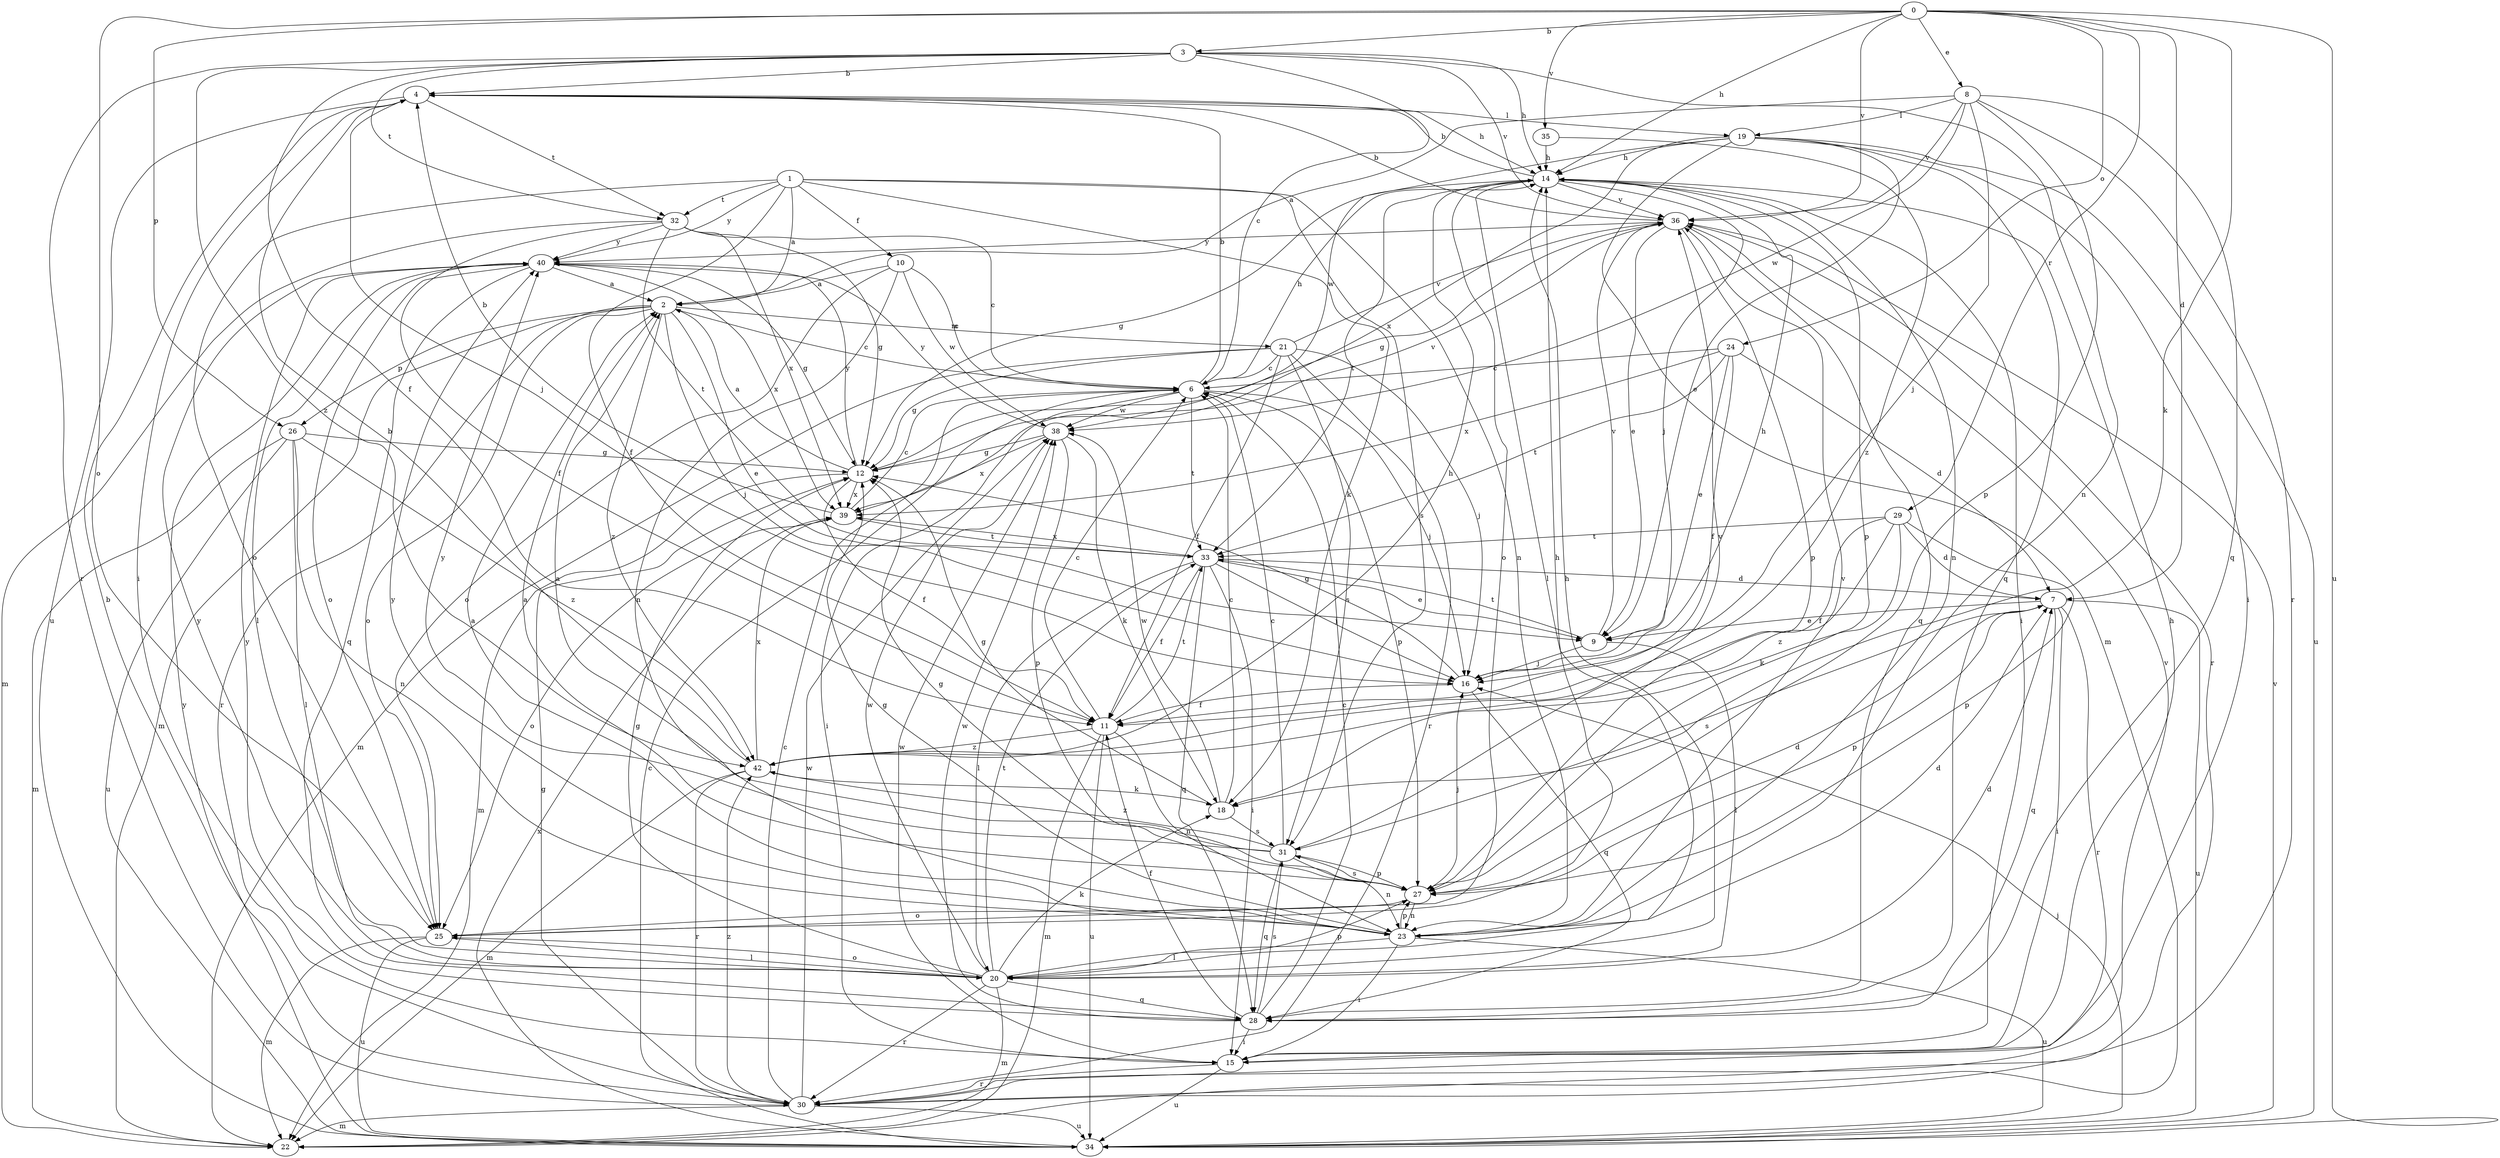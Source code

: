 strict digraph  {
0;
1;
2;
3;
4;
6;
7;
8;
9;
10;
11;
12;
14;
15;
16;
18;
19;
20;
21;
22;
23;
24;
25;
26;
27;
28;
29;
30;
31;
32;
33;
34;
35;
36;
38;
39;
40;
42;
0 -> 3  [label=b];
0 -> 7  [label=d];
0 -> 8  [label=e];
0 -> 14  [label=h];
0 -> 18  [label=k];
0 -> 24  [label=o];
0 -> 25  [label=o];
0 -> 26  [label=p];
0 -> 29  [label=r];
0 -> 34  [label=u];
0 -> 35  [label=v];
0 -> 36  [label=v];
1 -> 2  [label=a];
1 -> 10  [label=f];
1 -> 11  [label=f];
1 -> 18  [label=k];
1 -> 23  [label=n];
1 -> 25  [label=o];
1 -> 31  [label=s];
1 -> 32  [label=t];
1 -> 40  [label=y];
2 -> 6  [label=c];
2 -> 9  [label=e];
2 -> 16  [label=j];
2 -> 21  [label=m];
2 -> 22  [label=m];
2 -> 25  [label=o];
2 -> 26  [label=p];
2 -> 30  [label=r];
2 -> 42  [label=z];
3 -> 4  [label=b];
3 -> 6  [label=c];
3 -> 11  [label=f];
3 -> 14  [label=h];
3 -> 23  [label=n];
3 -> 30  [label=r];
3 -> 32  [label=t];
3 -> 36  [label=v];
3 -> 42  [label=z];
4 -> 14  [label=h];
4 -> 15  [label=i];
4 -> 16  [label=j];
4 -> 19  [label=l];
4 -> 32  [label=t];
4 -> 34  [label=u];
6 -> 4  [label=b];
6 -> 14  [label=h];
6 -> 15  [label=i];
6 -> 16  [label=j];
6 -> 27  [label=p];
6 -> 33  [label=t];
6 -> 38  [label=w];
7 -> 9  [label=e];
7 -> 15  [label=i];
7 -> 27  [label=p];
7 -> 28  [label=q];
7 -> 30  [label=r];
7 -> 31  [label=s];
7 -> 34  [label=u];
8 -> 2  [label=a];
8 -> 16  [label=j];
8 -> 19  [label=l];
8 -> 27  [label=p];
8 -> 28  [label=q];
8 -> 30  [label=r];
8 -> 36  [label=v];
8 -> 38  [label=w];
9 -> 16  [label=j];
9 -> 20  [label=l];
9 -> 33  [label=t];
9 -> 36  [label=v];
10 -> 2  [label=a];
10 -> 6  [label=c];
10 -> 23  [label=n];
10 -> 25  [label=o];
10 -> 38  [label=w];
11 -> 6  [label=c];
11 -> 22  [label=m];
11 -> 23  [label=n];
11 -> 33  [label=t];
11 -> 34  [label=u];
11 -> 42  [label=z];
12 -> 2  [label=a];
12 -> 11  [label=f];
12 -> 22  [label=m];
12 -> 36  [label=v];
12 -> 39  [label=x];
12 -> 40  [label=y];
14 -> 4  [label=b];
14 -> 12  [label=g];
14 -> 15  [label=i];
14 -> 16  [label=j];
14 -> 20  [label=l];
14 -> 23  [label=n];
14 -> 25  [label=o];
14 -> 27  [label=p];
14 -> 33  [label=t];
14 -> 36  [label=v];
15 -> 14  [label=h];
15 -> 30  [label=r];
15 -> 34  [label=u];
15 -> 38  [label=w];
16 -> 11  [label=f];
16 -> 12  [label=g];
16 -> 14  [label=h];
16 -> 28  [label=q];
18 -> 6  [label=c];
18 -> 12  [label=g];
18 -> 31  [label=s];
18 -> 38  [label=w];
19 -> 9  [label=e];
19 -> 14  [label=h];
19 -> 15  [label=i];
19 -> 22  [label=m];
19 -> 28  [label=q];
19 -> 34  [label=u];
19 -> 38  [label=w];
19 -> 39  [label=x];
20 -> 7  [label=d];
20 -> 12  [label=g];
20 -> 14  [label=h];
20 -> 18  [label=k];
20 -> 22  [label=m];
20 -> 25  [label=o];
20 -> 27  [label=p];
20 -> 28  [label=q];
20 -> 30  [label=r];
20 -> 33  [label=t];
20 -> 38  [label=w];
20 -> 40  [label=y];
21 -> 6  [label=c];
21 -> 11  [label=f];
21 -> 12  [label=g];
21 -> 16  [label=j];
21 -> 22  [label=m];
21 -> 30  [label=r];
21 -> 31  [label=s];
21 -> 36  [label=v];
23 -> 2  [label=a];
23 -> 7  [label=d];
23 -> 12  [label=g];
23 -> 15  [label=i];
23 -> 20  [label=l];
23 -> 27  [label=p];
23 -> 34  [label=u];
23 -> 36  [label=v];
23 -> 40  [label=y];
24 -> 6  [label=c];
24 -> 7  [label=d];
24 -> 9  [label=e];
24 -> 11  [label=f];
24 -> 33  [label=t];
24 -> 39  [label=x];
25 -> 14  [label=h];
25 -> 20  [label=l];
25 -> 22  [label=m];
25 -> 34  [label=u];
26 -> 12  [label=g];
26 -> 20  [label=l];
26 -> 22  [label=m];
26 -> 23  [label=n];
26 -> 34  [label=u];
26 -> 42  [label=z];
27 -> 2  [label=a];
27 -> 7  [label=d];
27 -> 12  [label=g];
27 -> 16  [label=j];
27 -> 23  [label=n];
27 -> 25  [label=o];
27 -> 31  [label=s];
28 -> 6  [label=c];
28 -> 11  [label=f];
28 -> 15  [label=i];
28 -> 31  [label=s];
28 -> 38  [label=w];
28 -> 40  [label=y];
29 -> 7  [label=d];
29 -> 11  [label=f];
29 -> 18  [label=k];
29 -> 27  [label=p];
29 -> 33  [label=t];
29 -> 42  [label=z];
30 -> 4  [label=b];
30 -> 6  [label=c];
30 -> 12  [label=g];
30 -> 22  [label=m];
30 -> 34  [label=u];
30 -> 36  [label=v];
30 -> 38  [label=w];
30 -> 42  [label=z];
31 -> 2  [label=a];
31 -> 6  [label=c];
31 -> 23  [label=n];
31 -> 27  [label=p];
31 -> 28  [label=q];
31 -> 36  [label=v];
31 -> 40  [label=y];
31 -> 42  [label=z];
32 -> 6  [label=c];
32 -> 11  [label=f];
32 -> 12  [label=g];
32 -> 22  [label=m];
32 -> 33  [label=t];
32 -> 39  [label=x];
32 -> 40  [label=y];
33 -> 7  [label=d];
33 -> 9  [label=e];
33 -> 11  [label=f];
33 -> 15  [label=i];
33 -> 16  [label=j];
33 -> 20  [label=l];
33 -> 28  [label=q];
33 -> 39  [label=x];
34 -> 6  [label=c];
34 -> 16  [label=j];
34 -> 36  [label=v];
34 -> 39  [label=x];
34 -> 40  [label=y];
35 -> 14  [label=h];
35 -> 42  [label=z];
36 -> 4  [label=b];
36 -> 9  [label=e];
36 -> 12  [label=g];
36 -> 27  [label=p];
36 -> 28  [label=q];
36 -> 30  [label=r];
36 -> 40  [label=y];
38 -> 12  [label=g];
38 -> 18  [label=k];
38 -> 27  [label=p];
38 -> 39  [label=x];
38 -> 40  [label=y];
39 -> 4  [label=b];
39 -> 6  [label=c];
39 -> 25  [label=o];
39 -> 33  [label=t];
40 -> 2  [label=a];
40 -> 12  [label=g];
40 -> 20  [label=l];
40 -> 25  [label=o];
40 -> 28  [label=q];
40 -> 39  [label=x];
42 -> 4  [label=b];
42 -> 14  [label=h];
42 -> 18  [label=k];
42 -> 22  [label=m];
42 -> 30  [label=r];
42 -> 39  [label=x];
}
